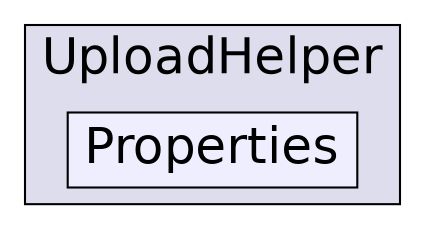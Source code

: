 digraph "C:/Users/nathanael/Documents/resizer/Plugins/UploadHelper/Properties" {
  compound=true
  node [ fontsize="24", fontname="Helvetica"];
  edge [ labelfontsize="24", labelfontname="Helvetica"];
  subgraph clusterdir_949cdccc1096a39c03439911592ee00b {
    graph [ bgcolor="#ddddee", pencolor="black", label="UploadHelper" fontname="Helvetica", fontsize="24", URL="dir_949cdccc1096a39c03439911592ee00b.html"]
  dir_897993fa2a0e058aab5d4d6a1d5b4707 [shape=box, label="Properties", style="filled", fillcolor="#eeeeff", pencolor="black", URL="dir_897993fa2a0e058aab5d4d6a1d5b4707.html"];
  }
}
